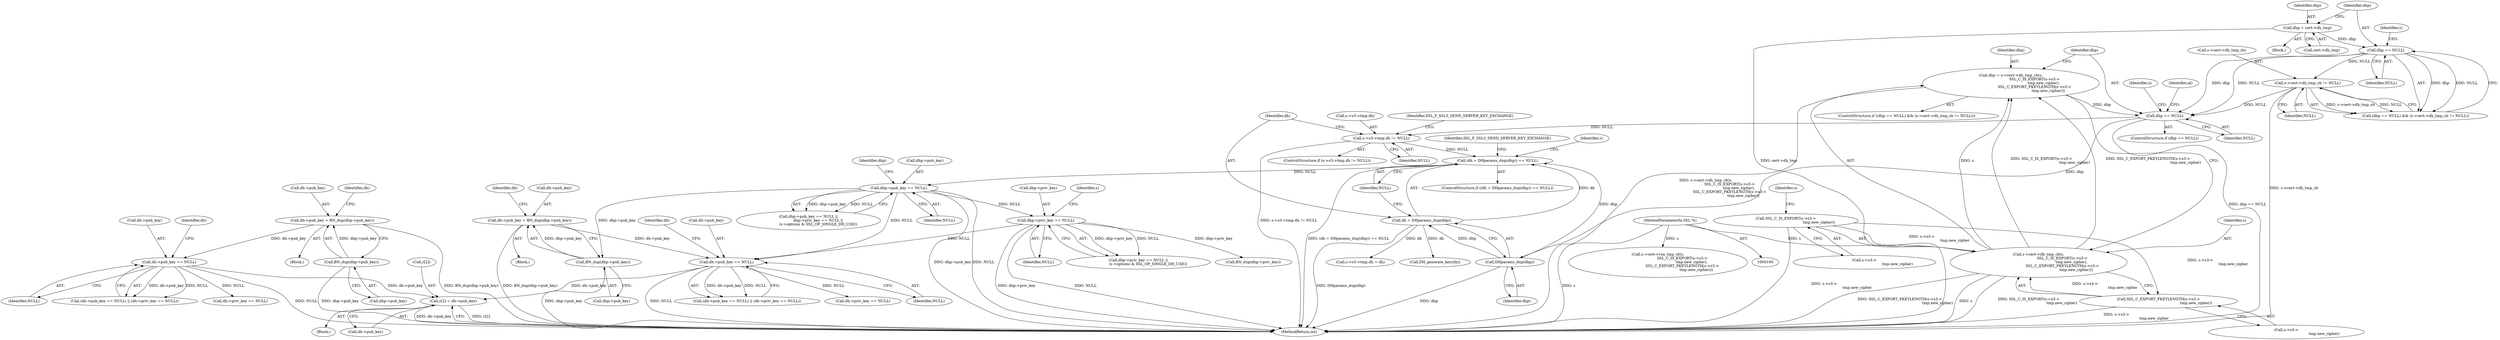 digraph "1_openssl_c5b831f21d0d29d1e517d139d9d101763f60c9a2_1@array" {
"1000517" [label="(Call,r[2] = dh->pub_key)"];
"1000488" [label="(Call,dh->pub_key == NULL)"];
"1000470" [label="(Call,dh->pub_key = BN_dup(dhp->pub_key))"];
"1000474" [label="(Call,BN_dup(dhp->pub_key))"];
"1000439" [label="(Call,dh->pub_key == NULL)"];
"1000421" [label="(Call,dh->pub_key = BN_dup(dhp->pub_key))"];
"1000425" [label="(Call,BN_dup(dhp->pub_key))"];
"1000393" [label="(Call,dhp->pub_key == NULL)"];
"1000371" [label="(Call,(dh = DHparams_dup(dhp)) == NULL)"];
"1000372" [label="(Call,dh = DHparams_dup(dhp))"];
"1000374" [label="(Call,DHparams_dup(dhp))"];
"1000344" [label="(Call,dhp == NULL)"];
"1000323" [label="(Call,dhp = s->cert->dh_tmp_cb(s,\n                                         SSL_C_IS_EXPORT(s->s3->\n                                                         tmp.new_cipher),\n                                         SSL_C_EXPORT_PKEYLENGTH(s->s3->\n                                                                 tmp.new_cipher)))"];
"1000325" [label="(Call,s->cert->dh_tmp_cb(s,\n                                         SSL_C_IS_EXPORT(s->s3->\n                                                         tmp.new_cipher),\n                                         SSL_C_EXPORT_PKEYLENGTH(s->s3->\n                                                                 tmp.new_cipher)))"];
"1000101" [label="(MethodParameterIn,SSL *s)"];
"1000327" [label="(Call,SSL_C_IS_EXPORT(s->s3->\n                                                         tmp.new_cipher))"];
"1000335" [label="(Call,SSL_C_EXPORT_PKEYLENGTH(s->s3->\n                                                                 tmp.new_cipher))"];
"1000313" [label="(Call,dhp == NULL)"];
"1000306" [label="(Call,dhp = cert->dh_tmp)"];
"1000316" [label="(Call,s->cert->dh_tmp_cb != NULL)"];
"1000356" [label="(Call,s->s3->tmp.dh != NULL)"];
"1000399" [label="(Call,dhp->priv_key == NULL)"];
"1000379" [label="(Identifier,SSL_F_SSL3_SEND_SERVER_KEY_EXCHANGE)"];
"1000360" [label="(Identifier,s)"];
"1000438" [label="(Call,(dh->pub_key == NULL) || (dh->priv_key == NULL))"];
"1000339" [label="(Identifier,s)"];
"1000386" [label="(Identifier,s)"];
"1000311" [label="(ControlStructure,if ((dhp == NULL) && (s->cert->dh_tmp_cb != NULL)))"];
"1000376" [label="(Identifier,NULL)"];
"1000335" [label="(Call,SSL_C_EXPORT_PKEYLENGTH(s->s3->\n                                                                 tmp.new_cipher))"];
"1000422" [label="(Call,dh->pub_key)"];
"1000382" [label="(Call,s->s3->tmp.dh = dh)"];
"1000364" [label="(Identifier,NULL)"];
"1000346" [label="(Identifier,NULL)"];
"1000374" [label="(Call,DHparams_dup(dhp))"];
"1000420" [label="(Block,)"];
"1000403" [label="(Identifier,NULL)"];
"1000373" [label="(Identifier,dh)"];
"1000343" [label="(ControlStructure,if (dhp == NULL))"];
"1000517" [label="(Call,r[2] = dh->pub_key)"];
"1000102" [label="(Block,)"];
"1000488" [label="(Call,dh->pub_key == NULL)"];
"1000431" [label="(Identifier,dh)"];
"1000493" [label="(Call,dh->priv_key == NULL)"];
"1000336" [label="(Call,s->s3->\n                                                                 tmp.new_cipher)"];
"1000439" [label="(Call,dh->pub_key == NULL)"];
"1000421" [label="(Call,dh->pub_key = BN_dup(dhp->pub_key))"];
"1000470" [label="(Call,dh->pub_key = BN_dup(dhp->pub_key))"];
"1000326" [label="(Identifier,s)"];
"1000398" [label="(Call,dhp->priv_key == NULL ||\n                 (s->options & SSL_OP_SINGLE_DH_USE))"];
"1000322" [label="(Identifier,NULL)"];
"1000440" [label="(Call,dh->pub_key)"];
"1000487" [label="(Call,(dh->pub_key == NULL) || (dh->priv_key == NULL))"];
"1000393" [label="(Call,dhp->pub_key == NULL)"];
"1000315" [label="(Identifier,NULL)"];
"1000355" [label="(ControlStructure,if (s->s3->tmp.dh != NULL))"];
"1000305" [label="(Block,)"];
"1000412" [label="(Call,DH_generate_key(dh))"];
"1000480" [label="(Identifier,dh)"];
"1000312" [label="(Call,(dhp == NULL) && (s->cert->dh_tmp_cb != NULL))"];
"1000394" [label="(Call,dhp->pub_key)"];
"1000349" [label="(Identifier,al)"];
"1000518" [label="(Call,r[2])"];
"1000371" [label="(Call,(dh = DHparams_dup(dhp)) == NULL)"];
"1000316" [label="(Call,s->cert->dh_tmp_cb != NULL)"];
"1000489" [label="(Call,dh->pub_key)"];
"1000469" [label="(Block,)"];
"1000327" [label="(Call,SSL_C_IS_EXPORT(s->s3->\n                                                         tmp.new_cipher))"];
"1000344" [label="(Call,dhp == NULL)"];
"1000524" [label="(MethodReturn,int)"];
"1000372" [label="(Call,dh = DHparams_dup(dhp))"];
"1000492" [label="(Identifier,NULL)"];
"1000400" [label="(Call,dhp->priv_key)"];
"1000356" [label="(Call,s->s3->tmp.dh != NULL)"];
"1000319" [label="(Identifier,s)"];
"1000425" [label="(Call,BN_dup(dhp->pub_key))"];
"1000399" [label="(Call,dhp->priv_key == NULL)"];
"1000357" [label="(Call,s->s3->tmp.dh)"];
"1000406" [label="(Identifier,s)"];
"1000314" [label="(Identifier,dhp)"];
"1000474" [label="(Call,BN_dup(dhp->pub_key))"];
"1000324" [label="(Identifier,dhp)"];
"1000308" [label="(Call,cert->dh_tmp)"];
"1000397" [label="(Identifier,NULL)"];
"1000101" [label="(MethodParameterIn,SSL *s)"];
"1000323" [label="(Call,dhp = s->cert->dh_tmp_cb(s,\n                                         SSL_C_IS_EXPORT(s->s3->\n                                                         tmp.new_cipher),\n                                         SSL_C_EXPORT_PKEYLENGTH(s->s3->\n                                                                 tmp.new_cipher)))"];
"1000313" [label="(Call,dhp == NULL)"];
"1000228" [label="(Call,s->cert->rsa_tmp_cb(s,\n                                          SSL_C_IS_EXPORT(s->s3->\n                                                          tmp.new_cipher),\n                                          SSL_C_EXPORT_PKEYLENGTH(s->s3->\n                                                                  tmp.new_cipher)))"];
"1000446" [label="(Identifier,dh)"];
"1000495" [label="(Identifier,dh)"];
"1000317" [label="(Call,s->cert->dh_tmp_cb)"];
"1000444" [label="(Call,dh->priv_key == NULL)"];
"1000306" [label="(Call,dhp = cert->dh_tmp)"];
"1000325" [label="(Call,s->cert->dh_tmp_cb(s,\n                                         SSL_C_IS_EXPORT(s->s3->\n                                                         tmp.new_cipher),\n                                         SSL_C_EXPORT_PKEYLENGTH(s->s3->\n                                                                 tmp.new_cipher)))"];
"1000401" [label="(Identifier,dhp)"];
"1000521" [label="(Call,dh->pub_key)"];
"1000433" [label="(Call,BN_dup(dhp->priv_key))"];
"1000375" [label="(Identifier,dhp)"];
"1000307" [label="(Identifier,dhp)"];
"1000328" [label="(Call,s->s3->\n                                                         tmp.new_cipher)"];
"1000367" [label="(Identifier,SSL_F_SSL3_SEND_SERVER_KEY_EXCHANGE)"];
"1000426" [label="(Call,dhp->pub_key)"];
"1000471" [label="(Call,dh->pub_key)"];
"1000475" [label="(Call,dhp->pub_key)"];
"1000443" [label="(Identifier,NULL)"];
"1000345" [label="(Identifier,dhp)"];
"1000392" [label="(Call,dhp->pub_key == NULL ||\n                 dhp->priv_key == NULL ||\n                 (s->options & SSL_OP_SINGLE_DH_USE))"];
"1000370" [label="(ControlStructure,if ((dh = DHparams_dup(dhp)) == NULL))"];
"1000517" -> "1000102"  [label="AST: "];
"1000517" -> "1000521"  [label="CFG: "];
"1000518" -> "1000517"  [label="AST: "];
"1000521" -> "1000517"  [label="AST: "];
"1000524" -> "1000517"  [label="CFG: "];
"1000517" -> "1000524"  [label="DDG: r[2]"];
"1000517" -> "1000524"  [label="DDG: dh->pub_key"];
"1000488" -> "1000517"  [label="DDG: dh->pub_key"];
"1000439" -> "1000517"  [label="DDG: dh->pub_key"];
"1000488" -> "1000487"  [label="AST: "];
"1000488" -> "1000492"  [label="CFG: "];
"1000489" -> "1000488"  [label="AST: "];
"1000492" -> "1000488"  [label="AST: "];
"1000495" -> "1000488"  [label="CFG: "];
"1000487" -> "1000488"  [label="CFG: "];
"1000488" -> "1000524"  [label="DDG: NULL"];
"1000488" -> "1000487"  [label="DDG: dh->pub_key"];
"1000488" -> "1000487"  [label="DDG: NULL"];
"1000470" -> "1000488"  [label="DDG: dh->pub_key"];
"1000488" -> "1000493"  [label="DDG: NULL"];
"1000470" -> "1000469"  [label="AST: "];
"1000470" -> "1000474"  [label="CFG: "];
"1000471" -> "1000470"  [label="AST: "];
"1000474" -> "1000470"  [label="AST: "];
"1000480" -> "1000470"  [label="CFG: "];
"1000470" -> "1000524"  [label="DDG: BN_dup(dhp->pub_key)"];
"1000474" -> "1000470"  [label="DDG: dhp->pub_key"];
"1000474" -> "1000475"  [label="CFG: "];
"1000475" -> "1000474"  [label="AST: "];
"1000474" -> "1000524"  [label="DDG: dhp->pub_key"];
"1000439" -> "1000438"  [label="AST: "];
"1000439" -> "1000443"  [label="CFG: "];
"1000440" -> "1000439"  [label="AST: "];
"1000443" -> "1000439"  [label="AST: "];
"1000446" -> "1000439"  [label="CFG: "];
"1000438" -> "1000439"  [label="CFG: "];
"1000439" -> "1000524"  [label="DDG: NULL"];
"1000439" -> "1000438"  [label="DDG: dh->pub_key"];
"1000439" -> "1000438"  [label="DDG: NULL"];
"1000421" -> "1000439"  [label="DDG: dh->pub_key"];
"1000393" -> "1000439"  [label="DDG: NULL"];
"1000399" -> "1000439"  [label="DDG: NULL"];
"1000439" -> "1000444"  [label="DDG: NULL"];
"1000421" -> "1000420"  [label="AST: "];
"1000421" -> "1000425"  [label="CFG: "];
"1000422" -> "1000421"  [label="AST: "];
"1000425" -> "1000421"  [label="AST: "];
"1000431" -> "1000421"  [label="CFG: "];
"1000421" -> "1000524"  [label="DDG: BN_dup(dhp->pub_key)"];
"1000425" -> "1000421"  [label="DDG: dhp->pub_key"];
"1000425" -> "1000426"  [label="CFG: "];
"1000426" -> "1000425"  [label="AST: "];
"1000425" -> "1000524"  [label="DDG: dhp->pub_key"];
"1000393" -> "1000425"  [label="DDG: dhp->pub_key"];
"1000393" -> "1000392"  [label="AST: "];
"1000393" -> "1000397"  [label="CFG: "];
"1000394" -> "1000393"  [label="AST: "];
"1000397" -> "1000393"  [label="AST: "];
"1000401" -> "1000393"  [label="CFG: "];
"1000392" -> "1000393"  [label="CFG: "];
"1000393" -> "1000524"  [label="DDG: NULL"];
"1000393" -> "1000524"  [label="DDG: dhp->pub_key"];
"1000393" -> "1000392"  [label="DDG: dhp->pub_key"];
"1000393" -> "1000392"  [label="DDG: NULL"];
"1000371" -> "1000393"  [label="DDG: NULL"];
"1000393" -> "1000399"  [label="DDG: NULL"];
"1000371" -> "1000370"  [label="AST: "];
"1000371" -> "1000376"  [label="CFG: "];
"1000372" -> "1000371"  [label="AST: "];
"1000376" -> "1000371"  [label="AST: "];
"1000379" -> "1000371"  [label="CFG: "];
"1000386" -> "1000371"  [label="CFG: "];
"1000371" -> "1000524"  [label="DDG: (dh = DHparams_dup(dhp)) == NULL"];
"1000372" -> "1000371"  [label="DDG: dh"];
"1000374" -> "1000371"  [label="DDG: dhp"];
"1000356" -> "1000371"  [label="DDG: NULL"];
"1000372" -> "1000374"  [label="CFG: "];
"1000373" -> "1000372"  [label="AST: "];
"1000374" -> "1000372"  [label="AST: "];
"1000376" -> "1000372"  [label="CFG: "];
"1000372" -> "1000524"  [label="DDG: DHparams_dup(dhp)"];
"1000374" -> "1000372"  [label="DDG: dhp"];
"1000372" -> "1000382"  [label="DDG: dh"];
"1000372" -> "1000412"  [label="DDG: dh"];
"1000374" -> "1000375"  [label="CFG: "];
"1000375" -> "1000374"  [label="AST: "];
"1000374" -> "1000524"  [label="DDG: dhp"];
"1000344" -> "1000374"  [label="DDG: dhp"];
"1000344" -> "1000343"  [label="AST: "];
"1000344" -> "1000346"  [label="CFG: "];
"1000345" -> "1000344"  [label="AST: "];
"1000346" -> "1000344"  [label="AST: "];
"1000349" -> "1000344"  [label="CFG: "];
"1000360" -> "1000344"  [label="CFG: "];
"1000344" -> "1000524"  [label="DDG: dhp == NULL"];
"1000323" -> "1000344"  [label="DDG: dhp"];
"1000313" -> "1000344"  [label="DDG: dhp"];
"1000313" -> "1000344"  [label="DDG: NULL"];
"1000316" -> "1000344"  [label="DDG: NULL"];
"1000344" -> "1000356"  [label="DDG: NULL"];
"1000323" -> "1000311"  [label="AST: "];
"1000323" -> "1000325"  [label="CFG: "];
"1000324" -> "1000323"  [label="AST: "];
"1000325" -> "1000323"  [label="AST: "];
"1000345" -> "1000323"  [label="CFG: "];
"1000323" -> "1000524"  [label="DDG: s->cert->dh_tmp_cb(s,\n                                         SSL_C_IS_EXPORT(s->s3->\n                                                         tmp.new_cipher),\n                                         SSL_C_EXPORT_PKEYLENGTH(s->s3->\n                                                                 tmp.new_cipher))"];
"1000325" -> "1000323"  [label="DDG: s"];
"1000325" -> "1000323"  [label="DDG: SSL_C_IS_EXPORT(s->s3->\n                                                         tmp.new_cipher)"];
"1000325" -> "1000323"  [label="DDG: SSL_C_EXPORT_PKEYLENGTH(s->s3->\n                                                                 tmp.new_cipher)"];
"1000325" -> "1000335"  [label="CFG: "];
"1000326" -> "1000325"  [label="AST: "];
"1000327" -> "1000325"  [label="AST: "];
"1000335" -> "1000325"  [label="AST: "];
"1000325" -> "1000524"  [label="DDG: s"];
"1000325" -> "1000524"  [label="DDG: SSL_C_IS_EXPORT(s->s3->\n                                                         tmp.new_cipher)"];
"1000325" -> "1000524"  [label="DDG: SSL_C_EXPORT_PKEYLENGTH(s->s3->\n                                                                 tmp.new_cipher)"];
"1000101" -> "1000325"  [label="DDG: s"];
"1000327" -> "1000325"  [label="DDG: s->s3->\n                                                         tmp.new_cipher"];
"1000335" -> "1000325"  [label="DDG: s->s3->\n                                                                 tmp.new_cipher"];
"1000101" -> "1000100"  [label="AST: "];
"1000101" -> "1000524"  [label="DDG: s"];
"1000101" -> "1000228"  [label="DDG: s"];
"1000327" -> "1000328"  [label="CFG: "];
"1000328" -> "1000327"  [label="AST: "];
"1000339" -> "1000327"  [label="CFG: "];
"1000327" -> "1000524"  [label="DDG: s->s3->\n                                                         tmp.new_cipher"];
"1000327" -> "1000335"  [label="DDG: s->s3->\n                                                         tmp.new_cipher"];
"1000335" -> "1000336"  [label="CFG: "];
"1000336" -> "1000335"  [label="AST: "];
"1000335" -> "1000524"  [label="DDG: s->s3->\n                                                                 tmp.new_cipher"];
"1000313" -> "1000312"  [label="AST: "];
"1000313" -> "1000315"  [label="CFG: "];
"1000314" -> "1000313"  [label="AST: "];
"1000315" -> "1000313"  [label="AST: "];
"1000319" -> "1000313"  [label="CFG: "];
"1000312" -> "1000313"  [label="CFG: "];
"1000313" -> "1000312"  [label="DDG: dhp"];
"1000313" -> "1000312"  [label="DDG: NULL"];
"1000306" -> "1000313"  [label="DDG: dhp"];
"1000313" -> "1000316"  [label="DDG: NULL"];
"1000306" -> "1000305"  [label="AST: "];
"1000306" -> "1000308"  [label="CFG: "];
"1000307" -> "1000306"  [label="AST: "];
"1000308" -> "1000306"  [label="AST: "];
"1000314" -> "1000306"  [label="CFG: "];
"1000306" -> "1000524"  [label="DDG: cert->dh_tmp"];
"1000316" -> "1000312"  [label="AST: "];
"1000316" -> "1000322"  [label="CFG: "];
"1000317" -> "1000316"  [label="AST: "];
"1000322" -> "1000316"  [label="AST: "];
"1000312" -> "1000316"  [label="CFG: "];
"1000316" -> "1000524"  [label="DDG: s->cert->dh_tmp_cb"];
"1000316" -> "1000312"  [label="DDG: s->cert->dh_tmp_cb"];
"1000316" -> "1000312"  [label="DDG: NULL"];
"1000356" -> "1000355"  [label="AST: "];
"1000356" -> "1000364"  [label="CFG: "];
"1000357" -> "1000356"  [label="AST: "];
"1000364" -> "1000356"  [label="AST: "];
"1000367" -> "1000356"  [label="CFG: "];
"1000373" -> "1000356"  [label="CFG: "];
"1000356" -> "1000524"  [label="DDG: s->s3->tmp.dh != NULL"];
"1000399" -> "1000398"  [label="AST: "];
"1000399" -> "1000403"  [label="CFG: "];
"1000400" -> "1000399"  [label="AST: "];
"1000403" -> "1000399"  [label="AST: "];
"1000406" -> "1000399"  [label="CFG: "];
"1000398" -> "1000399"  [label="CFG: "];
"1000399" -> "1000524"  [label="DDG: NULL"];
"1000399" -> "1000524"  [label="DDG: dhp->priv_key"];
"1000399" -> "1000398"  [label="DDG: dhp->priv_key"];
"1000399" -> "1000398"  [label="DDG: NULL"];
"1000399" -> "1000433"  [label="DDG: dhp->priv_key"];
}
